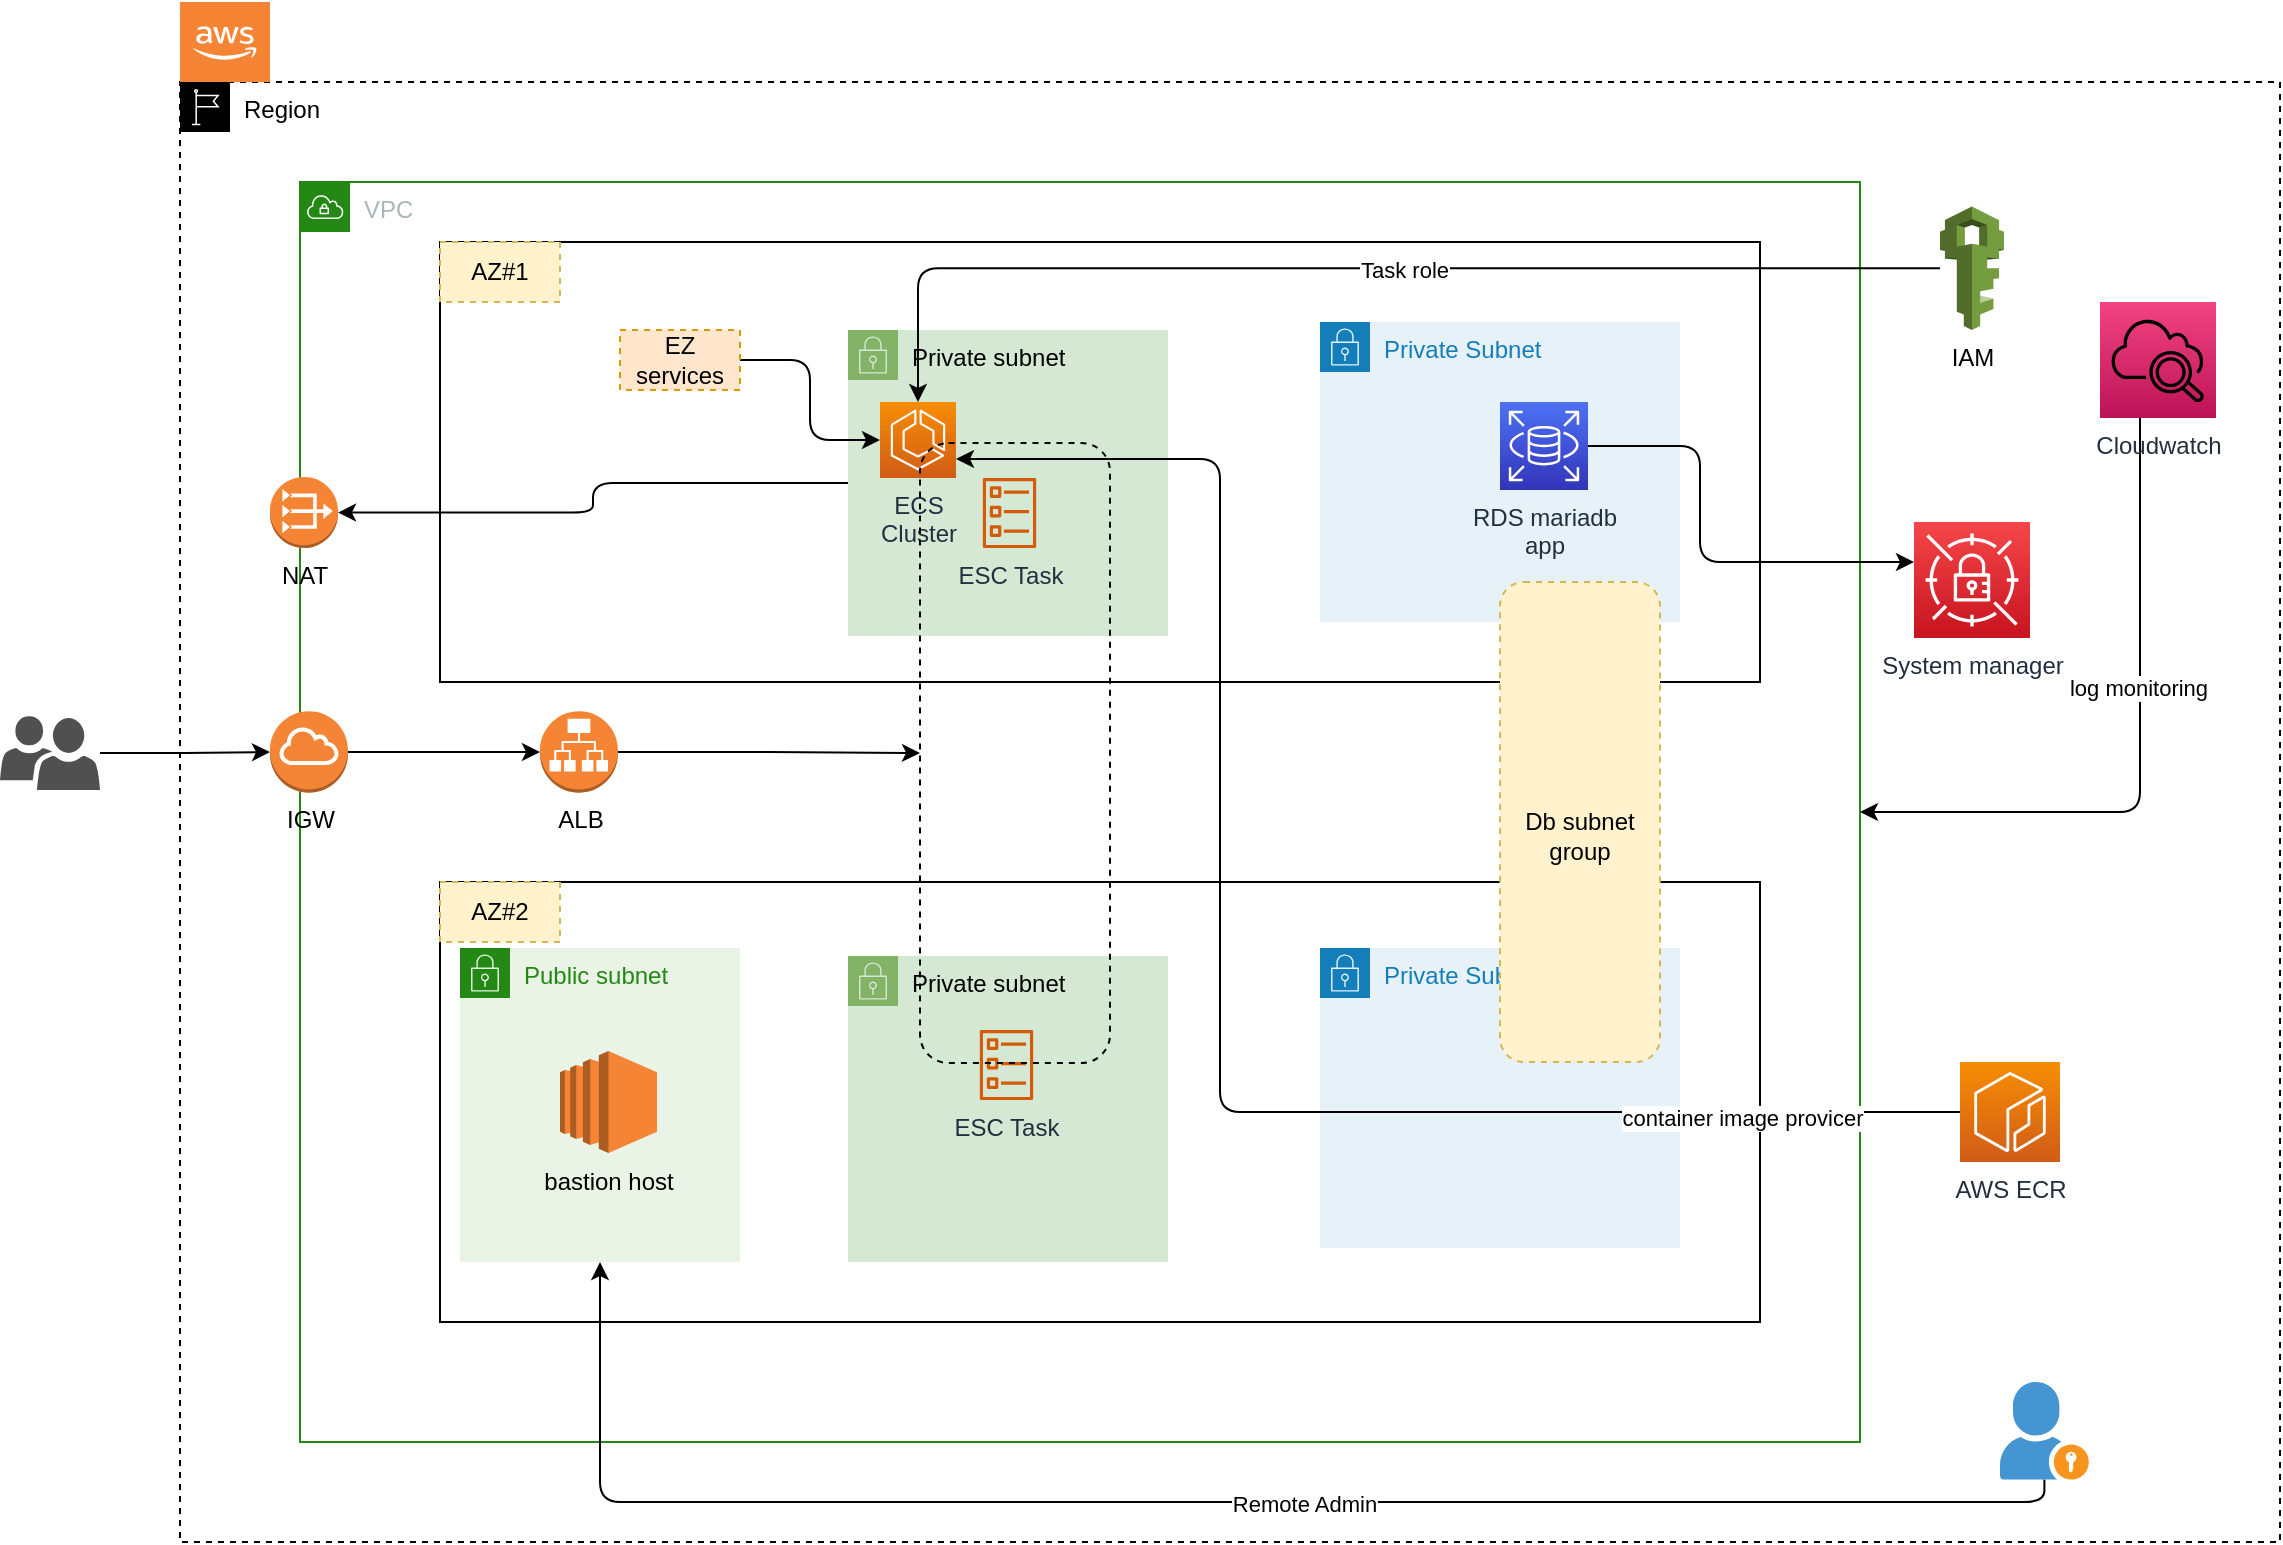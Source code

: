 <mxfile version="16.4.0" type="device" pages="2"><diagram id="q_cXKXKNehjeETfZFpNb" name="Page-1"><mxGraphModel dx="1952" dy="857" grid="1" gridSize="10" guides="1" tooltips="1" connect="1" arrows="1" fold="1" page="1" pageScale="1" pageWidth="850" pageHeight="1100" math="0" shadow="0"><root><mxCell id="0"/><mxCell id="1" parent="0"/><mxCell id="SDBRnCYukBcAGM90BFe3-1" value="Region" style="points=[[0,0],[0.25,0],[0.5,0],[0.75,0],[1,0],[1,0.25],[1,0.5],[1,0.75],[1,1],[0.75,1],[0.5,1],[0.25,1],[0,1],[0,0.75],[0,0.5],[0,0.25]];outlineConnect=0;html=1;whiteSpace=wrap;fontSize=12;fontStyle=0;shape=mxgraph.aws4.group;grIcon=mxgraph.aws4.group_region;verticalAlign=top;align=left;spacingLeft=30;dashed=1;" parent="1" vertex="1"><mxGeometry x="30" y="80" width="1050" height="730" as="geometry"/></mxCell><mxCell id="SDBRnCYukBcAGM90BFe3-2" value="VPC" style="points=[[0,0],[0.25,0],[0.5,0],[0.75,0],[1,0],[1,0.25],[1,0.5],[1,0.75],[1,1],[0.75,1],[0.5,1],[0.25,1],[0,1],[0,0.75],[0,0.5],[0,0.25]];outlineConnect=0;gradientColor=none;html=1;whiteSpace=wrap;fontSize=12;fontStyle=0;shape=mxgraph.aws4.group;grIcon=mxgraph.aws4.group_vpc;strokeColor=#248814;fillColor=none;verticalAlign=top;align=left;spacingLeft=30;fontColor=#AAB7B8;dashed=0;" parent="1" vertex="1"><mxGeometry x="90" y="130" width="780" height="630" as="geometry"/></mxCell><mxCell id="SDBRnCYukBcAGM90BFe3-3" value="AWS ECR" style="sketch=0;points=[[0,0,0],[0.25,0,0],[0.5,0,0],[0.75,0,0],[1,0,0],[0,1,0],[0.25,1,0],[0.5,1,0],[0.75,1,0],[1,1,0],[0,0.25,0],[0,0.5,0],[0,0.75,0],[1,0.25,0],[1,0.5,0],[1,0.75,0]];outlineConnect=0;fontColor=#232F3E;gradientColor=#F78E04;gradientDirection=north;fillColor=#D05C17;strokeColor=#ffffff;dashed=0;verticalLabelPosition=bottom;verticalAlign=top;align=center;html=1;fontSize=12;fontStyle=0;aspect=fixed;shape=mxgraph.aws4.resourceIcon;resIcon=mxgraph.aws4.ecr;" parent="1" vertex="1"><mxGeometry x="920" y="570" width="50" height="50" as="geometry"/></mxCell><mxCell id="SDBRnCYukBcAGM90BFe3-4" value="" style="rounded=0;whiteSpace=wrap;html=1;" parent="1" vertex="1"><mxGeometry x="160" y="160" width="660" height="220" as="geometry"/></mxCell><mxCell id="SDBRnCYukBcAGM90BFe3-5" value="" style="rounded=0;whiteSpace=wrap;html=1;" parent="1" vertex="1"><mxGeometry x="160" y="480" width="660" height="220" as="geometry"/></mxCell><mxCell id="SDBRnCYukBcAGM90BFe3-7" value="Private Subnet" style="points=[[0,0],[0.25,0],[0.5,0],[0.75,0],[1,0],[1,0.25],[1,0.5],[1,0.75],[1,1],[0.75,1],[0.5,1],[0.25,1],[0,1],[0,0.75],[0,0.5],[0,0.25]];outlineConnect=0;gradientColor=none;html=1;whiteSpace=wrap;fontSize=12;fontStyle=0;shape=mxgraph.aws4.group;grIcon=mxgraph.aws4.group_security_group;grStroke=0;strokeColor=#147EBA;fillColor=#E6F2F8;verticalAlign=top;align=left;spacingLeft=30;fontColor=#147EBA;dashed=0;" parent="1" vertex="1"><mxGeometry x="600" y="200" width="180" height="150" as="geometry"/></mxCell><mxCell id="SDBRnCYukBcAGM90BFe3-46" style="edgeStyle=orthogonalEdgeStyle;rounded=1;orthogonalLoop=1;jettySize=auto;html=1;" parent="1" source="SDBRnCYukBcAGM90BFe3-8" target="SDBRnCYukBcAGM90BFe3-39" edge="1"><mxGeometry relative="1" as="geometry"><Array as="points"><mxPoint x="790" y="262"/><mxPoint x="790" y="320"/></Array></mxGeometry></mxCell><mxCell id="SDBRnCYukBcAGM90BFe3-8" value="RDS mariadb&lt;br&gt;app" style="sketch=0;points=[[0,0,0],[0.25,0,0],[0.5,0,0],[0.75,0,0],[1,0,0],[0,1,0],[0.25,1,0],[0.5,1,0],[0.75,1,0],[1,1,0],[0,0.25,0],[0,0.5,0],[0,0.75,0],[1,0.25,0],[1,0.5,0],[1,0.75,0]];outlineConnect=0;fontColor=#232F3E;gradientColor=#4D72F3;gradientDirection=north;fillColor=#3334B9;strokeColor=#ffffff;dashed=0;verticalLabelPosition=bottom;verticalAlign=top;align=center;html=1;fontSize=12;fontStyle=0;aspect=fixed;shape=mxgraph.aws4.resourceIcon;resIcon=mxgraph.aws4.rds;" parent="1" vertex="1"><mxGeometry x="690" y="240" width="44" height="44" as="geometry"/></mxCell><mxCell id="SDBRnCYukBcAGM90BFe3-10" value="Private Subnet" style="points=[[0,0],[0.25,0],[0.5,0],[0.75,0],[1,0],[1,0.25],[1,0.5],[1,0.75],[1,1],[0.75,1],[0.5,1],[0.25,1],[0,1],[0,0.75],[0,0.5],[0,0.25]];outlineConnect=0;gradientColor=none;html=1;whiteSpace=wrap;fontSize=12;fontStyle=0;shape=mxgraph.aws4.group;grIcon=mxgraph.aws4.group_security_group;grStroke=0;strokeColor=#147EBA;fillColor=#E6F2F8;verticalAlign=top;align=left;spacingLeft=30;fontColor=#147EBA;dashed=0;" parent="1" vertex="1"><mxGeometry x="600" y="513" width="180" height="150" as="geometry"/></mxCell><mxCell id="SDBRnCYukBcAGM90BFe3-15" value="" style="group" parent="1" vertex="1" connectable="0"><mxGeometry x="690" y="330" width="80" height="240" as="geometry"/></mxCell><mxCell id="SDBRnCYukBcAGM90BFe3-11" value="" style="rounded=1;whiteSpace=wrap;html=1;fillColor=#fff2cc;dashed=1;strokeColor=#d6b656;" parent="SDBRnCYukBcAGM90BFe3-15" vertex="1"><mxGeometry width="80" height="240" as="geometry"/></mxCell><mxCell id="SDBRnCYukBcAGM90BFe3-12" value="Db subnet&lt;br&gt;group" style="text;html=1;strokeColor=none;fillColor=none;align=center;verticalAlign=middle;whiteSpace=wrap;rounded=0;dashed=1;" parent="SDBRnCYukBcAGM90BFe3-15" vertex="1"><mxGeometry x="10" y="106.667" width="60" height="40" as="geometry"/></mxCell><mxCell id="3wFmqXThqxCK4vHX77uu-2" style="edgeStyle=orthogonalEdgeStyle;rounded=1;orthogonalLoop=1;jettySize=auto;html=1;entryX=1;entryY=0.5;entryDx=0;entryDy=0;entryPerimeter=0;" edge="1" parent="1" source="SDBRnCYukBcAGM90BFe3-16" target="3wFmqXThqxCK4vHX77uu-1"><mxGeometry relative="1" as="geometry"/></mxCell><mxCell id="SDBRnCYukBcAGM90BFe3-16" value="Private subnet" style="points=[[0,0],[0.25,0],[0.5,0],[0.75,0],[1,0],[1,0.25],[1,0.5],[1,0.75],[1,1],[0.75,1],[0.5,1],[0.25,1],[0,1],[0,0.75],[0,0.5],[0,0.25]];outlineConnect=0;html=1;whiteSpace=wrap;fontSize=12;fontStyle=0;shape=mxgraph.aws4.group;grIcon=mxgraph.aws4.group_security_group;grStroke=0;strokeColor=#82b366;fillColor=#d5e8d4;verticalAlign=top;align=left;spacingLeft=30;dashed=0;" parent="1" vertex="1"><mxGeometry x="364" y="204" width="160" height="153" as="geometry"/></mxCell><mxCell id="SDBRnCYukBcAGM90BFe3-17" value="Private subnet" style="points=[[0,0],[0.25,0],[0.5,0],[0.75,0],[1,0],[1,0.25],[1,0.5],[1,0.75],[1,1],[0.75,1],[0.5,1],[0.25,1],[0,1],[0,0.75],[0,0.5],[0,0.25]];outlineConnect=0;html=1;whiteSpace=wrap;fontSize=12;fontStyle=0;shape=mxgraph.aws4.group;grIcon=mxgraph.aws4.group_security_group;grStroke=0;strokeColor=#82b366;fillColor=#d5e8d4;verticalAlign=top;align=left;spacingLeft=30;dashed=0;" parent="1" vertex="1"><mxGeometry x="364" y="517" width="160" height="153" as="geometry"/></mxCell><mxCell id="SDBRnCYukBcAGM90BFe3-18" value="ESC Task" style="sketch=0;outlineConnect=0;fontColor=#232F3E;gradientColor=none;fillColor=#D45B07;strokeColor=none;dashed=0;verticalLabelPosition=bottom;verticalAlign=top;align=center;html=1;fontSize=12;fontStyle=0;aspect=fixed;pointerEvents=1;shape=mxgraph.aws4.ecs_task;" parent="1" vertex="1"><mxGeometry x="431.25" y="278" width="27" height="35.03" as="geometry"/></mxCell><mxCell id="SDBRnCYukBcAGM90BFe3-19" value="ESC Task" style="sketch=0;outlineConnect=0;fontColor=#232F3E;gradientColor=none;fillColor=#D45B07;strokeColor=none;dashed=0;verticalLabelPosition=bottom;verticalAlign=top;align=center;html=1;fontSize=12;fontStyle=0;aspect=fixed;pointerEvents=1;shape=mxgraph.aws4.ecs_task;" parent="1" vertex="1"><mxGeometry x="429.75" y="554" width="27" height="35.03" as="geometry"/></mxCell><mxCell id="SDBRnCYukBcAGM90BFe3-20" value="ECS&lt;br&gt;Cluster" style="sketch=0;points=[[0,0,0],[0.25,0,0],[0.5,0,0],[0.75,0,0],[1,0,0],[0,1,0],[0.25,1,0],[0.5,1,0],[0.75,1,0],[1,1,0],[0,0.25,0],[0,0.5,0],[0,0.75,0],[1,0.25,0],[1,0.5,0],[1,0.75,0]];outlineConnect=0;fontColor=#232F3E;gradientColor=#F78E04;gradientDirection=north;fillColor=#D05C17;strokeColor=#ffffff;dashed=0;verticalLabelPosition=bottom;verticalAlign=top;align=center;html=1;fontSize=12;fontStyle=0;aspect=fixed;shape=mxgraph.aws4.resourceIcon;resIcon=mxgraph.aws4.ecs;" parent="1" vertex="1"><mxGeometry x="380" y="240" width="38" height="38" as="geometry"/></mxCell><mxCell id="SDBRnCYukBcAGM90BFe3-21" value="" style="rounded=1;whiteSpace=wrap;html=1;dashed=1;fillColor=none;" parent="1" vertex="1"><mxGeometry x="400" y="260.5" width="95" height="310" as="geometry"/></mxCell><mxCell id="SDBRnCYukBcAGM90BFe3-22" value="" style="outlineConnect=0;dashed=0;verticalLabelPosition=bottom;verticalAlign=top;align=center;html=1;shape=mxgraph.aws3.cloud_2;fillColor=#F58534;gradientColor=none;" parent="1" vertex="1"><mxGeometry x="30" y="40" width="45" height="40" as="geometry"/></mxCell><mxCell id="SDBRnCYukBcAGM90BFe3-23" value="AZ#1" style="text;html=1;strokeColor=#d6b656;fillColor=#fff2cc;align=center;verticalAlign=middle;whiteSpace=wrap;rounded=0;dashed=1;" parent="1" vertex="1"><mxGeometry x="160" y="160" width="60" height="30" as="geometry"/></mxCell><mxCell id="SDBRnCYukBcAGM90BFe3-24" value="AZ#2" style="text;html=1;strokeColor=#d6b656;fillColor=#fff2cc;align=center;verticalAlign=middle;whiteSpace=wrap;rounded=0;dashed=1;" parent="1" vertex="1"><mxGeometry x="160" y="480" width="60" height="30" as="geometry"/></mxCell><mxCell id="SDBRnCYukBcAGM90BFe3-28" style="edgeStyle=orthogonalEdgeStyle;rounded=0;orthogonalLoop=1;jettySize=auto;html=1;" parent="1" source="SDBRnCYukBcAGM90BFe3-25" target="SDBRnCYukBcAGM90BFe3-27" edge="1"><mxGeometry relative="1" as="geometry"/></mxCell><mxCell id="SDBRnCYukBcAGM90BFe3-25" value="IGW" style="outlineConnect=0;dashed=0;verticalLabelPosition=bottom;verticalAlign=top;align=center;html=1;shape=mxgraph.aws3.internet_gateway;fillColor=#F58536;gradientColor=none;" parent="1" vertex="1"><mxGeometry x="75" y="394.65" width="39" height="40.7" as="geometry"/></mxCell><mxCell id="SDBRnCYukBcAGM90BFe3-30" style="edgeStyle=orthogonalEdgeStyle;rounded=0;orthogonalLoop=1;jettySize=auto;html=1;entryX=0;entryY=0.5;entryDx=0;entryDy=0;" parent="1" source="SDBRnCYukBcAGM90BFe3-27" target="SDBRnCYukBcAGM90BFe3-21" edge="1"><mxGeometry relative="1" as="geometry"/></mxCell><mxCell id="SDBRnCYukBcAGM90BFe3-27" value="ALB" style="outlineConnect=0;dashed=0;verticalLabelPosition=bottom;verticalAlign=top;align=center;html=1;shape=mxgraph.aws3.application_load_balancer;fillColor=#F58534;gradientColor=none;" parent="1" vertex="1"><mxGeometry x="210" y="394.65" width="39" height="40.7" as="geometry"/></mxCell><mxCell id="SDBRnCYukBcAGM90BFe3-32" style="edgeStyle=orthogonalEdgeStyle;rounded=0;orthogonalLoop=1;jettySize=auto;html=1;entryX=0;entryY=0.5;entryDx=0;entryDy=0;entryPerimeter=0;" parent="1" source="SDBRnCYukBcAGM90BFe3-31" target="SDBRnCYukBcAGM90BFe3-25" edge="1"><mxGeometry relative="1" as="geometry"/></mxCell><mxCell id="SDBRnCYukBcAGM90BFe3-31" value="" style="sketch=0;pointerEvents=1;shadow=0;dashed=0;html=1;strokeColor=none;labelPosition=center;verticalLabelPosition=bottom;verticalAlign=top;align=center;fillColor=#505050;shape=mxgraph.mscae.intune.user_group" parent="1" vertex="1"><mxGeometry x="-60" y="397" width="50" height="37" as="geometry"/></mxCell><mxCell id="SDBRnCYukBcAGM90BFe3-47" style="edgeStyle=orthogonalEdgeStyle;rounded=1;orthogonalLoop=1;jettySize=auto;html=1;" parent="1" source="SDBRnCYukBcAGM90BFe3-33" target="SDBRnCYukBcAGM90BFe3-20" edge="1"><mxGeometry relative="1" as="geometry"/></mxCell><mxCell id="SDBRnCYukBcAGM90BFe3-48" value="Task role" style="edgeLabel;html=1;align=center;verticalAlign=middle;resizable=0;points=[];" parent="SDBRnCYukBcAGM90BFe3-47" vertex="1" connectable="0"><mxGeometry x="-0.072" y="1" relative="1" as="geometry"><mxPoint as="offset"/></mxGeometry></mxCell><mxCell id="SDBRnCYukBcAGM90BFe3-33" value="IAM" style="outlineConnect=0;dashed=0;verticalLabelPosition=bottom;verticalAlign=top;align=center;html=1;shape=mxgraph.aws3.iam;fillColor=#759C3E;gradientColor=none;" parent="1" vertex="1"><mxGeometry x="910" y="142.29" width="32" height="61.71" as="geometry"/></mxCell><mxCell id="SDBRnCYukBcAGM90BFe3-42" style="edgeStyle=orthogonalEdgeStyle;orthogonalLoop=1;jettySize=auto;html=1;rounded=1;" parent="1" source="SDBRnCYukBcAGM90BFe3-34" target="SDBRnCYukBcAGM90BFe3-2" edge="1"><mxGeometry relative="1" as="geometry"><Array as="points"><mxPoint x="1010" y="445"/></Array></mxGeometry></mxCell><mxCell id="SDBRnCYukBcAGM90BFe3-44" value="log monitoring" style="edgeLabel;html=1;align=center;verticalAlign=middle;resizable=0;points=[];" parent="SDBRnCYukBcAGM90BFe3-42" vertex="1" connectable="0"><mxGeometry x="-0.2" y="-1" relative="1" as="geometry"><mxPoint as="offset"/></mxGeometry></mxCell><mxCell id="SDBRnCYukBcAGM90BFe3-34" value="Cloudwatch" style="sketch=0;points=[[0,0,0],[0.25,0,0],[0.5,0,0],[0.75,0,0],[1,0,0],[0,1,0],[0.25,1,0],[0.5,1,0],[0.75,1,0],[1,1,0],[0,0.25,0],[0,0.5,0],[0,0.75,0],[1,0.25,0],[1,0.5,0],[1,0.75,0]];points=[[0,0,0],[0.25,0,0],[0.5,0,0],[0.75,0,0],[1,0,0],[0,1,0],[0.25,1,0],[0.5,1,0],[0.75,1,0],[1,1,0],[0,0.25,0],[0,0.5,0],[0,0.75,0],[1,0.25,0],[1,0.5,0],[1,0.75,0]];outlineConnect=0;fontColor=#232F3E;gradientColor=#F34482;gradientDirection=north;fillColor=#BC1356;strokeColor=default;dashed=0;verticalLabelPosition=bottom;verticalAlign=top;align=center;html=1;fontSize=12;fontStyle=0;aspect=fixed;shape=mxgraph.aws4.resourceIcon;resIcon=mxgraph.aws4.cloudwatch_2;" parent="1" vertex="1"><mxGeometry x="990" y="190" width="58" height="58" as="geometry"/></mxCell><mxCell id="SDBRnCYukBcAGM90BFe3-39" value="System manager" style="sketch=0;points=[[0,0,0],[0.25,0,0],[0.5,0,0],[0.75,0,0],[1,0,0],[0,1,0],[0.25,1,0],[0.5,1,0],[0.75,1,0],[1,1,0],[0,0.25,0],[0,0.5,0],[0,0.75,0],[1,0.25,0],[1,0.5,0],[1,0.75,0]];outlineConnect=0;fontColor=#232F3E;gradientColor=#F54749;gradientDirection=north;fillColor=#C7131F;strokeColor=#ffffff;dashed=0;verticalLabelPosition=bottom;verticalAlign=top;align=center;html=1;fontSize=12;fontStyle=0;aspect=fixed;shape=mxgraph.aws4.resourceIcon;resIcon=mxgraph.aws4.secrets_manager;" parent="1" vertex="1"><mxGeometry x="897" y="300" width="58" height="58" as="geometry"/></mxCell><mxCell id="SDBRnCYukBcAGM90BFe3-40" value="Public subnet" style="points=[[0,0],[0.25,0],[0.5,0],[0.75,0],[1,0],[1,0.25],[1,0.5],[1,0.75],[1,1],[0.75,1],[0.5,1],[0.25,1],[0,1],[0,0.75],[0,0.5],[0,0.25]];outlineConnect=0;gradientColor=none;html=1;whiteSpace=wrap;fontSize=12;fontStyle=0;shape=mxgraph.aws4.group;grIcon=mxgraph.aws4.group_security_group;grStroke=0;strokeColor=#248814;fillColor=#E9F3E6;verticalAlign=top;align=left;spacingLeft=30;fontColor=#248814;dashed=0;" parent="1" vertex="1"><mxGeometry x="170" y="513" width="140" height="157" as="geometry"/></mxCell><mxCell id="SDBRnCYukBcAGM90BFe3-41" value="bastion host" style="outlineConnect=0;dashed=0;verticalLabelPosition=bottom;verticalAlign=top;align=center;html=1;shape=mxgraph.aws3.ec2;fillColor=#F58534;gradientColor=none;" parent="1" vertex="1"><mxGeometry x="220" y="564.5" width="48.5" height="51" as="geometry"/></mxCell><mxCell id="SDBRnCYukBcAGM90BFe3-49" style="edgeStyle=orthogonalEdgeStyle;rounded=1;orthogonalLoop=1;jettySize=auto;html=1;entryX=1;entryY=0.75;entryDx=0;entryDy=0;entryPerimeter=0;" parent="1" source="SDBRnCYukBcAGM90BFe3-3" target="SDBRnCYukBcAGM90BFe3-20" edge="1"><mxGeometry relative="1" as="geometry"><Array as="points"><mxPoint x="550" y="595"/><mxPoint x="550" y="269"/></Array></mxGeometry></mxCell><mxCell id="SDBRnCYukBcAGM90BFe3-50" value="container image provicer" style="edgeLabel;html=1;align=center;verticalAlign=middle;resizable=0;points=[];" parent="SDBRnCYukBcAGM90BFe3-49" vertex="1" connectable="0"><mxGeometry x="-0.914" y="3" relative="1" as="geometry"><mxPoint x="-74" as="offset"/></mxGeometry></mxCell><mxCell id="SDBRnCYukBcAGM90BFe3-52" style="edgeStyle=orthogonalEdgeStyle;rounded=1;orthogonalLoop=1;jettySize=auto;html=1;" parent="1" source="SDBRnCYukBcAGM90BFe3-51" target="SDBRnCYukBcAGM90BFe3-40" edge="1"><mxGeometry relative="1" as="geometry"><Array as="points"><mxPoint x="962" y="790"/><mxPoint x="240" y="790"/></Array></mxGeometry></mxCell><mxCell id="SDBRnCYukBcAGM90BFe3-53" value="Remote Admin" style="edgeLabel;html=1;align=center;verticalAlign=middle;resizable=0;points=[];" parent="SDBRnCYukBcAGM90BFe3-52" vertex="1" connectable="0"><mxGeometry x="-0.105" y="1" relative="1" as="geometry"><mxPoint as="offset"/></mxGeometry></mxCell><mxCell id="SDBRnCYukBcAGM90BFe3-51" value="" style="shadow=0;dashed=0;html=1;strokeColor=none;fillColor=#4495D1;labelPosition=center;verticalLabelPosition=bottom;verticalAlign=top;align=center;outlineConnect=0;shape=mxgraph.veeam.portal_admin;" parent="1" vertex="1"><mxGeometry x="940" y="730" width="44.4" height="48.8" as="geometry"/></mxCell><mxCell id="SDBRnCYukBcAGM90BFe3-55" style="edgeStyle=orthogonalEdgeStyle;rounded=1;orthogonalLoop=1;jettySize=auto;html=1;entryX=0;entryY=0.5;entryDx=0;entryDy=0;entryPerimeter=0;" parent="1" source="SDBRnCYukBcAGM90BFe3-54" target="SDBRnCYukBcAGM90BFe3-20" edge="1"><mxGeometry relative="1" as="geometry"/></mxCell><mxCell id="SDBRnCYukBcAGM90BFe3-54" value="EZ services" style="text;html=1;strokeColor=#d79b00;fillColor=#ffe6cc;align=center;verticalAlign=middle;whiteSpace=wrap;rounded=0;dashed=1;" parent="1" vertex="1"><mxGeometry x="250" y="204" width="60" height="30" as="geometry"/></mxCell><mxCell id="3wFmqXThqxCK4vHX77uu-1" value="NAT" style="outlineConnect=0;dashed=0;verticalLabelPosition=bottom;verticalAlign=top;align=center;html=1;shape=mxgraph.aws3.vpc_nat_gateway;fillColor=#F58534;gradientColor=none;" vertex="1" parent="1"><mxGeometry x="75" y="277.55" width="34" height="35.48" as="geometry"/></mxCell></root></mxGraphModel></diagram><diagram name="Refector-architecture" id="BoWRgq2cwI5X8WlSPCZb"><mxGraphModel dx="1952" dy="857" grid="1" gridSize="10" guides="1" tooltips="1" connect="1" arrows="1" fold="1" page="1" pageScale="1" pageWidth="850" pageHeight="1100" math="0" shadow="0"><root><mxCell id="0cGJSDhH5KWbtydWdLan-0"/><mxCell id="0cGJSDhH5KWbtydWdLan-1" parent="0cGJSDhH5KWbtydWdLan-0"/><mxCell id="0cGJSDhH5KWbtydWdLan-2" value="Region" style="points=[[0,0],[0.25,0],[0.5,0],[0.75,0],[1,0],[1,0.25],[1,0.5],[1,0.75],[1,1],[0.75,1],[0.5,1],[0.25,1],[0,1],[0,0.75],[0,0.5],[0,0.25]];outlineConnect=0;html=1;whiteSpace=wrap;fontSize=12;fontStyle=0;shape=mxgraph.aws4.group;grIcon=mxgraph.aws4.group_region;verticalAlign=top;align=left;spacingLeft=30;dashed=1;" vertex="1" parent="0cGJSDhH5KWbtydWdLan-1"><mxGeometry x="30" y="80" width="1050" height="730" as="geometry"/></mxCell><mxCell id="0cGJSDhH5KWbtydWdLan-3" value="VPC" style="points=[[0,0],[0.25,0],[0.5,0],[0.75,0],[1,0],[1,0.25],[1,0.5],[1,0.75],[1,1],[0.75,1],[0.5,1],[0.25,1],[0,1],[0,0.75],[0,0.5],[0,0.25]];outlineConnect=0;gradientColor=none;html=1;whiteSpace=wrap;fontSize=12;fontStyle=0;shape=mxgraph.aws4.group;grIcon=mxgraph.aws4.group_vpc;strokeColor=#248814;fillColor=none;verticalAlign=top;align=left;spacingLeft=30;fontColor=#AAB7B8;dashed=0;" vertex="1" parent="0cGJSDhH5KWbtydWdLan-1"><mxGeometry x="90" y="130" width="780" height="630" as="geometry"/></mxCell><mxCell id="0cGJSDhH5KWbtydWdLan-4" value="AWS ECR" style="sketch=0;points=[[0,0,0],[0.25,0,0],[0.5,0,0],[0.75,0,0],[1,0,0],[0,1,0],[0.25,1,0],[0.5,1,0],[0.75,1,0],[1,1,0],[0,0.25,0],[0,0.5,0],[0,0.75,0],[1,0.25,0],[1,0.5,0],[1,0.75,0]];outlineConnect=0;fontColor=#232F3E;gradientColor=#F78E04;gradientDirection=north;fillColor=#D05C17;strokeColor=#ffffff;dashed=0;verticalLabelPosition=bottom;verticalAlign=top;align=center;html=1;fontSize=12;fontStyle=0;aspect=fixed;shape=mxgraph.aws4.resourceIcon;resIcon=mxgraph.aws4.ecr;" vertex="1" parent="0cGJSDhH5KWbtydWdLan-1"><mxGeometry x="920" y="570" width="50" height="50" as="geometry"/></mxCell><mxCell id="0cGJSDhH5KWbtydWdLan-5" value="" style="rounded=0;whiteSpace=wrap;html=1;" vertex="1" parent="0cGJSDhH5KWbtydWdLan-1"><mxGeometry x="160" y="160" width="660" height="220" as="geometry"/></mxCell><mxCell id="0cGJSDhH5KWbtydWdLan-6" value="" style="rounded=0;whiteSpace=wrap;html=1;" vertex="1" parent="0cGJSDhH5KWbtydWdLan-1"><mxGeometry x="160" y="480" width="660" height="220" as="geometry"/></mxCell><mxCell id="0cGJSDhH5KWbtydWdLan-7" value="Private Subnet" style="points=[[0,0],[0.25,0],[0.5,0],[0.75,0],[1,0],[1,0.25],[1,0.5],[1,0.75],[1,1],[0.75,1],[0.5,1],[0.25,1],[0,1],[0,0.75],[0,0.5],[0,0.25]];outlineConnect=0;gradientColor=none;html=1;whiteSpace=wrap;fontSize=12;fontStyle=0;shape=mxgraph.aws4.group;grIcon=mxgraph.aws4.group_security_group;grStroke=0;strokeColor=#147EBA;fillColor=#E6F2F8;verticalAlign=top;align=left;spacingLeft=30;fontColor=#147EBA;dashed=0;" vertex="1" parent="0cGJSDhH5KWbtydWdLan-1"><mxGeometry x="600" y="200" width="180" height="150" as="geometry"/></mxCell><mxCell id="0cGJSDhH5KWbtydWdLan-8" style="edgeStyle=orthogonalEdgeStyle;rounded=1;orthogonalLoop=1;jettySize=auto;html=1;" edge="1" parent="0cGJSDhH5KWbtydWdLan-1" source="0cGJSDhH5KWbtydWdLan-9" target="0cGJSDhH5KWbtydWdLan-37"><mxGeometry relative="1" as="geometry"><Array as="points"><mxPoint x="642" y="320"/></Array></mxGeometry></mxCell><mxCell id="0cGJSDhH5KWbtydWdLan-9" value="RDS mariadb&lt;br&gt;app" style="sketch=0;points=[[0,0,0],[0.25,0,0],[0.5,0,0],[0.75,0,0],[1,0,0],[0,1,0],[0.25,1,0],[0.5,1,0],[0.75,1,0],[1,1,0],[0,0.25,0],[0,0.5,0],[0,0.75,0],[1,0.25,0],[1,0.5,0],[1,0.75,0]];outlineConnect=0;fontColor=#232F3E;gradientColor=#4D72F3;gradientDirection=north;fillColor=#3334B9;strokeColor=#ffffff;dashed=0;verticalLabelPosition=bottom;verticalAlign=top;align=center;html=1;fontSize=12;fontStyle=0;aspect=fixed;shape=mxgraph.aws4.resourceIcon;resIcon=mxgraph.aws4.rds;" vertex="1" parent="0cGJSDhH5KWbtydWdLan-1"><mxGeometry x="620" y="240" width="44" height="44" as="geometry"/></mxCell><mxCell id="0cGJSDhH5KWbtydWdLan-10" style="edgeStyle=orthogonalEdgeStyle;rounded=1;orthogonalLoop=1;jettySize=auto;html=1;" edge="1" parent="0cGJSDhH5KWbtydWdLan-1" source="0cGJSDhH5KWbtydWdLan-11" target="0cGJSDhH5KWbtydWdLan-37"><mxGeometry relative="1" as="geometry"/></mxCell><mxCell id="0cGJSDhH5KWbtydWdLan-11" value="RDS postgres&lt;br&gt;crowd" style="sketch=0;points=[[0,0,0],[0.25,0,0],[0.5,0,0],[0.75,0,0],[1,0,0],[0,1,0],[0.25,1,0],[0.5,1,0],[0.75,1,0],[1,1,0],[0,0.25,0],[0,0.5,0],[0,0.75,0],[1,0.25,0],[1,0.5,0],[1,0.75,0]];outlineConnect=0;fontColor=#232F3E;gradientColor=#4D72F3;gradientDirection=north;fillColor=#3334B9;strokeColor=#ffffff;dashed=0;verticalLabelPosition=bottom;verticalAlign=top;align=center;html=1;fontSize=12;fontStyle=0;aspect=fixed;shape=mxgraph.aws4.resourceIcon;resIcon=mxgraph.aws4.rds;" vertex="1" parent="0cGJSDhH5KWbtydWdLan-1"><mxGeometry x="720" y="240" width="44" height="44" as="geometry"/></mxCell><mxCell id="0cGJSDhH5KWbtydWdLan-12" value="Private Subnet" style="points=[[0,0],[0.25,0],[0.5,0],[0.75,0],[1,0],[1,0.25],[1,0.5],[1,0.75],[1,1],[0.75,1],[0.5,1],[0.25,1],[0,1],[0,0.75],[0,0.5],[0,0.25]];outlineConnect=0;gradientColor=none;html=1;whiteSpace=wrap;fontSize=12;fontStyle=0;shape=mxgraph.aws4.group;grIcon=mxgraph.aws4.group_security_group;grStroke=0;strokeColor=#147EBA;fillColor=#E6F2F8;verticalAlign=top;align=left;spacingLeft=30;fontColor=#147EBA;dashed=0;" vertex="1" parent="0cGJSDhH5KWbtydWdLan-1"><mxGeometry x="600" y="513" width="180" height="150" as="geometry"/></mxCell><mxCell id="0cGJSDhH5KWbtydWdLan-13" value="" style="group" vertex="1" connectable="0" parent="0cGJSDhH5KWbtydWdLan-1"><mxGeometry x="690" y="330" width="80" height="240" as="geometry"/></mxCell><mxCell id="0cGJSDhH5KWbtydWdLan-14" value="" style="rounded=1;whiteSpace=wrap;html=1;fillColor=#fff2cc;dashed=1;strokeColor=#d6b656;" vertex="1" parent="0cGJSDhH5KWbtydWdLan-13"><mxGeometry width="80" height="240" as="geometry"/></mxCell><mxCell id="0cGJSDhH5KWbtydWdLan-15" value="Db subnet&lt;br&gt;group" style="text;html=1;strokeColor=none;fillColor=none;align=center;verticalAlign=middle;whiteSpace=wrap;rounded=0;dashed=1;" vertex="1" parent="0cGJSDhH5KWbtydWdLan-13"><mxGeometry x="10" y="106.667" width="60" height="40" as="geometry"/></mxCell><mxCell id="0cGJSDhH5KWbtydWdLan-22" value="" style="outlineConnect=0;dashed=0;verticalLabelPosition=bottom;verticalAlign=top;align=center;html=1;shape=mxgraph.aws3.cloud_2;fillColor=#F58534;gradientColor=none;" vertex="1" parent="0cGJSDhH5KWbtydWdLan-1"><mxGeometry x="30" y="40" width="45" height="40" as="geometry"/></mxCell><mxCell id="0cGJSDhH5KWbtydWdLan-23" value="AZ#1" style="text;html=1;strokeColor=#d6b656;fillColor=#fff2cc;align=center;verticalAlign=middle;whiteSpace=wrap;rounded=0;dashed=1;" vertex="1" parent="0cGJSDhH5KWbtydWdLan-1"><mxGeometry x="160" y="160" width="60" height="30" as="geometry"/></mxCell><mxCell id="0cGJSDhH5KWbtydWdLan-24" value="AZ#2" style="text;html=1;strokeColor=#d6b656;fillColor=#fff2cc;align=center;verticalAlign=middle;whiteSpace=wrap;rounded=0;dashed=1;" vertex="1" parent="0cGJSDhH5KWbtydWdLan-1"><mxGeometry x="160" y="480" width="60" height="30" as="geometry"/></mxCell><mxCell id="0cGJSDhH5KWbtydWdLan-25" style="edgeStyle=orthogonalEdgeStyle;rounded=0;orthogonalLoop=1;jettySize=auto;html=1;" edge="1" parent="0cGJSDhH5KWbtydWdLan-1" source="0cGJSDhH5KWbtydWdLan-26" target="0cGJSDhH5KWbtydWdLan-28"><mxGeometry relative="1" as="geometry"/></mxCell><mxCell id="0cGJSDhH5KWbtydWdLan-26" value="IGW" style="outlineConnect=0;dashed=0;verticalLabelPosition=bottom;verticalAlign=top;align=center;html=1;shape=mxgraph.aws3.internet_gateway;fillColor=#F58536;gradientColor=none;" vertex="1" parent="0cGJSDhH5KWbtydWdLan-1"><mxGeometry x="75" y="394.65" width="39" height="40.7" as="geometry"/></mxCell><mxCell id="0cGJSDhH5KWbtydWdLan-27" style="edgeStyle=orthogonalEdgeStyle;rounded=1;orthogonalLoop=1;jettySize=auto;html=1;entryX=0.5;entryY=1;entryDx=0;entryDy=0;" edge="1" parent="0cGJSDhH5KWbtydWdLan-1" source="0cGJSDhH5KWbtydWdLan-28" target="0cGJSDhH5KWbtydWdLan-47"><mxGeometry relative="1" as="geometry"><mxPoint x="400" y="415.5" as="targetPoint"/><Array as="points"><mxPoint x="304" y="415"/></Array></mxGeometry></mxCell><mxCell id="0cGJSDhH5KWbtydWdLan-28" value="ALB" style="outlineConnect=0;dashed=0;verticalLabelPosition=bottom;verticalAlign=top;align=center;html=1;shape=mxgraph.aws3.application_load_balancer;fillColor=#F58534;gradientColor=none;" vertex="1" parent="0cGJSDhH5KWbtydWdLan-1"><mxGeometry x="210" y="394.65" width="39" height="40.7" as="geometry"/></mxCell><mxCell id="0cGJSDhH5KWbtydWdLan-29" style="edgeStyle=orthogonalEdgeStyle;rounded=0;orthogonalLoop=1;jettySize=auto;html=1;entryX=0;entryY=0.5;entryDx=0;entryDy=0;entryPerimeter=0;" edge="1" parent="0cGJSDhH5KWbtydWdLan-1" source="0cGJSDhH5KWbtydWdLan-30" target="0cGJSDhH5KWbtydWdLan-26"><mxGeometry relative="1" as="geometry"/></mxCell><mxCell id="0cGJSDhH5KWbtydWdLan-30" value="" style="sketch=0;pointerEvents=1;shadow=0;dashed=0;html=1;strokeColor=none;labelPosition=center;verticalLabelPosition=bottom;verticalAlign=top;align=center;fillColor=#505050;shape=mxgraph.mscae.intune.user_group" vertex="1" parent="0cGJSDhH5KWbtydWdLan-1"><mxGeometry x="-60" y="397" width="50" height="37" as="geometry"/></mxCell><mxCell id="0cGJSDhH5KWbtydWdLan-31" style="edgeStyle=orthogonalEdgeStyle;rounded=1;orthogonalLoop=1;jettySize=auto;html=1;entryX=0.5;entryY=0;entryDx=0;entryDy=0;" edge="1" parent="0cGJSDhH5KWbtydWdLan-1" source="0cGJSDhH5KWbtydWdLan-33" target="0cGJSDhH5KWbtydWdLan-47"><mxGeometry relative="1" as="geometry"><mxPoint x="399" y="240" as="targetPoint"/></mxGeometry></mxCell><mxCell id="0cGJSDhH5KWbtydWdLan-32" value="Task role" style="edgeLabel;html=1;align=center;verticalAlign=middle;resizable=0;points=[];" vertex="1" connectable="0" parent="0cGJSDhH5KWbtydWdLan-31"><mxGeometry x="-0.072" y="1" relative="1" as="geometry"><mxPoint as="offset"/></mxGeometry></mxCell><mxCell id="0cGJSDhH5KWbtydWdLan-33" value="IAM" style="outlineConnect=0;dashed=0;verticalLabelPosition=bottom;verticalAlign=top;align=center;html=1;shape=mxgraph.aws3.iam;fillColor=#759C3E;gradientColor=none;" vertex="1" parent="0cGJSDhH5KWbtydWdLan-1"><mxGeometry x="910" y="142.29" width="32" height="61.71" as="geometry"/></mxCell><mxCell id="0cGJSDhH5KWbtydWdLan-34" style="edgeStyle=orthogonalEdgeStyle;orthogonalLoop=1;jettySize=auto;html=1;rounded=1;" edge="1" parent="0cGJSDhH5KWbtydWdLan-1" source="0cGJSDhH5KWbtydWdLan-36" target="0cGJSDhH5KWbtydWdLan-3"><mxGeometry relative="1" as="geometry"><Array as="points"><mxPoint x="1010" y="445"/></Array></mxGeometry></mxCell><mxCell id="0cGJSDhH5KWbtydWdLan-35" value="log monitoring" style="edgeLabel;html=1;align=center;verticalAlign=middle;resizable=0;points=[];" vertex="1" connectable="0" parent="0cGJSDhH5KWbtydWdLan-34"><mxGeometry x="-0.2" y="-1" relative="1" as="geometry"><mxPoint as="offset"/></mxGeometry></mxCell><mxCell id="0cGJSDhH5KWbtydWdLan-36" value="Cloudwatch" style="sketch=0;points=[[0,0,0],[0.25,0,0],[0.5,0,0],[0.75,0,0],[1,0,0],[0,1,0],[0.25,1,0],[0.5,1,0],[0.75,1,0],[1,1,0],[0,0.25,0],[0,0.5,0],[0,0.75,0],[1,0.25,0],[1,0.5,0],[1,0.75,0]];points=[[0,0,0],[0.25,0,0],[0.5,0,0],[0.75,0,0],[1,0,0],[0,1,0],[0.25,1,0],[0.5,1,0],[0.75,1,0],[1,1,0],[0,0.25,0],[0,0.5,0],[0,0.75,0],[1,0.25,0],[1,0.5,0],[1,0.75,0]];outlineConnect=0;fontColor=#232F3E;gradientColor=#F34482;gradientDirection=north;fillColor=#BC1356;strokeColor=default;dashed=0;verticalLabelPosition=bottom;verticalAlign=top;align=center;html=1;fontSize=12;fontStyle=0;aspect=fixed;shape=mxgraph.aws4.resourceIcon;resIcon=mxgraph.aws4.cloudwatch_2;" vertex="1" parent="0cGJSDhH5KWbtydWdLan-1"><mxGeometry x="990" y="190" width="58" height="58" as="geometry"/></mxCell><mxCell id="0cGJSDhH5KWbtydWdLan-37" value="System manager" style="sketch=0;points=[[0,0,0],[0.25,0,0],[0.5,0,0],[0.75,0,0],[1,0,0],[0,1,0],[0.25,1,0],[0.5,1,0],[0.75,1,0],[1,1,0],[0,0.25,0],[0,0.5,0],[0,0.75,0],[1,0.25,0],[1,0.5,0],[1,0.75,0]];outlineConnect=0;fontColor=#232F3E;gradientColor=#F54749;gradientDirection=north;fillColor=#C7131F;strokeColor=#ffffff;dashed=0;verticalLabelPosition=bottom;verticalAlign=top;align=center;html=1;fontSize=12;fontStyle=0;aspect=fixed;shape=mxgraph.aws4.resourceIcon;resIcon=mxgraph.aws4.secrets_manager;" vertex="1" parent="0cGJSDhH5KWbtydWdLan-1"><mxGeometry x="897" y="300" width="58" height="58" as="geometry"/></mxCell><mxCell id="0cGJSDhH5KWbtydWdLan-49" style="edgeStyle=elbowEdgeStyle;rounded=1;orthogonalLoop=1;jettySize=auto;html=1;entryX=1;entryY=0.5;entryDx=0;entryDy=0;" edge="1" parent="0cGJSDhH5KWbtydWdLan-1" source="0cGJSDhH5KWbtydWdLan-38" target="0cGJSDhH5KWbtydWdLan-47"><mxGeometry relative="1" as="geometry"><Array as="points"><mxPoint x="400" y="430"/></Array></mxGeometry></mxCell><mxCell id="0cGJSDhH5KWbtydWdLan-38" value="Public subnet" style="points=[[0,0],[0.25,0],[0.5,0],[0.75,0],[1,0],[1,0.25],[1,0.5],[1,0.75],[1,1],[0.75,1],[0.5,1],[0.25,1],[0,1],[0,0.75],[0,0.5],[0,0.25]];outlineConnect=0;gradientColor=none;html=1;whiteSpace=wrap;fontSize=12;fontStyle=0;shape=mxgraph.aws4.group;grIcon=mxgraph.aws4.group_security_group;grStroke=0;strokeColor=#248814;fillColor=#E9F3E6;verticalAlign=top;align=left;spacingLeft=30;fontColor=#248814;dashed=0;" vertex="1" parent="0cGJSDhH5KWbtydWdLan-1"><mxGeometry x="170" y="513" width="140" height="157" as="geometry"/></mxCell><mxCell id="0cGJSDhH5KWbtydWdLan-39" value="bastion host" style="outlineConnect=0;dashed=0;verticalLabelPosition=bottom;verticalAlign=top;align=center;html=1;shape=mxgraph.aws3.ec2;fillColor=#F58534;gradientColor=none;" vertex="1" parent="0cGJSDhH5KWbtydWdLan-1"><mxGeometry x="220" y="564.5" width="48.5" height="51" as="geometry"/></mxCell><mxCell id="0cGJSDhH5KWbtydWdLan-40" style="edgeStyle=orthogonalEdgeStyle;rounded=1;orthogonalLoop=1;jettySize=auto;html=1;" edge="1" parent="0cGJSDhH5KWbtydWdLan-1" source="0cGJSDhH5KWbtydWdLan-4" target="0cGJSDhH5KWbtydWdLan-47"><mxGeometry relative="1" as="geometry"><Array as="points"><mxPoint x="550" y="595"/><mxPoint x="550" y="279"/></Array><mxPoint x="418" y="268.5" as="targetPoint"/></mxGeometry></mxCell><mxCell id="0cGJSDhH5KWbtydWdLan-41" value="container image provicer" style="edgeLabel;html=1;align=center;verticalAlign=middle;resizable=0;points=[];" vertex="1" connectable="0" parent="0cGJSDhH5KWbtydWdLan-40"><mxGeometry x="-0.914" y="3" relative="1" as="geometry"><mxPoint x="-74" as="offset"/></mxGeometry></mxCell><mxCell id="0cGJSDhH5KWbtydWdLan-42" style="edgeStyle=orthogonalEdgeStyle;rounded=1;orthogonalLoop=1;jettySize=auto;html=1;" edge="1" parent="0cGJSDhH5KWbtydWdLan-1" source="0cGJSDhH5KWbtydWdLan-44" target="0cGJSDhH5KWbtydWdLan-38"><mxGeometry relative="1" as="geometry"><Array as="points"><mxPoint x="962" y="790"/><mxPoint x="240" y="790"/></Array></mxGeometry></mxCell><mxCell id="0cGJSDhH5KWbtydWdLan-43" value="Remote Admin" style="edgeLabel;html=1;align=center;verticalAlign=middle;resizable=0;points=[];" vertex="1" connectable="0" parent="0cGJSDhH5KWbtydWdLan-42"><mxGeometry x="-0.105" y="1" relative="1" as="geometry"><mxPoint as="offset"/></mxGeometry></mxCell><mxCell id="0cGJSDhH5KWbtydWdLan-44" value="" style="shadow=0;dashed=0;html=1;strokeColor=none;fillColor=#4495D1;labelPosition=center;verticalLabelPosition=bottom;verticalAlign=top;align=center;outlineConnect=0;shape=mxgraph.veeam.portal_admin;" vertex="1" parent="0cGJSDhH5KWbtydWdLan-1"><mxGeometry x="940" y="730" width="44.4" height="48.8" as="geometry"/></mxCell><mxCell id="0cGJSDhH5KWbtydWdLan-50" style="edgeStyle=elbowEdgeStyle;rounded=1;orthogonalLoop=1;jettySize=auto;html=1;entryX=0;entryY=0.5;entryDx=0;entryDy=0;" edge="1" parent="0cGJSDhH5KWbtydWdLan-1" source="0cGJSDhH5KWbtydWdLan-47" target="0cGJSDhH5KWbtydWdLan-7"><mxGeometry relative="1" as="geometry"><Array as="points"><mxPoint x="550" y="250"/></Array></mxGeometry></mxCell><mxCell id="0cGJSDhH5KWbtydWdLan-47" value="Private Subnet" style="points=[[0,0],[0.25,0],[0.5,0],[0.75,0],[1,0],[1,0.25],[1,0.5],[1,0.75],[1,1],[0.75,1],[0.5,1],[0.25,1],[0,1],[0,0.75],[0,0.5],[0,0.25]];outlineConnect=0;gradientColor=none;html=1;whiteSpace=wrap;fontSize=12;fontStyle=0;shape=mxgraph.aws4.group;grIcon=mxgraph.aws4.group_security_group;grStroke=0;strokeColor=#248814;fillColor=#E9F3E6;verticalAlign=top;align=left;spacingLeft=30;fontColor=#248814;dashed=0;" vertex="1" parent="0cGJSDhH5KWbtydWdLan-1"><mxGeometry x="234.25" y="200" width="140" height="157" as="geometry"/></mxCell><mxCell id="0cGJSDhH5KWbtydWdLan-48" value="EZ Services Host" style="outlineConnect=0;dashed=0;verticalLabelPosition=bottom;verticalAlign=top;align=center;html=1;shape=mxgraph.aws3.ec2;fillColor=#F58534;gradientColor=none;" vertex="1" parent="0cGJSDhH5KWbtydWdLan-1"><mxGeometry x="280" y="257" width="48.5" height="51" as="geometry"/></mxCell></root></mxGraphModel></diagram></mxfile>